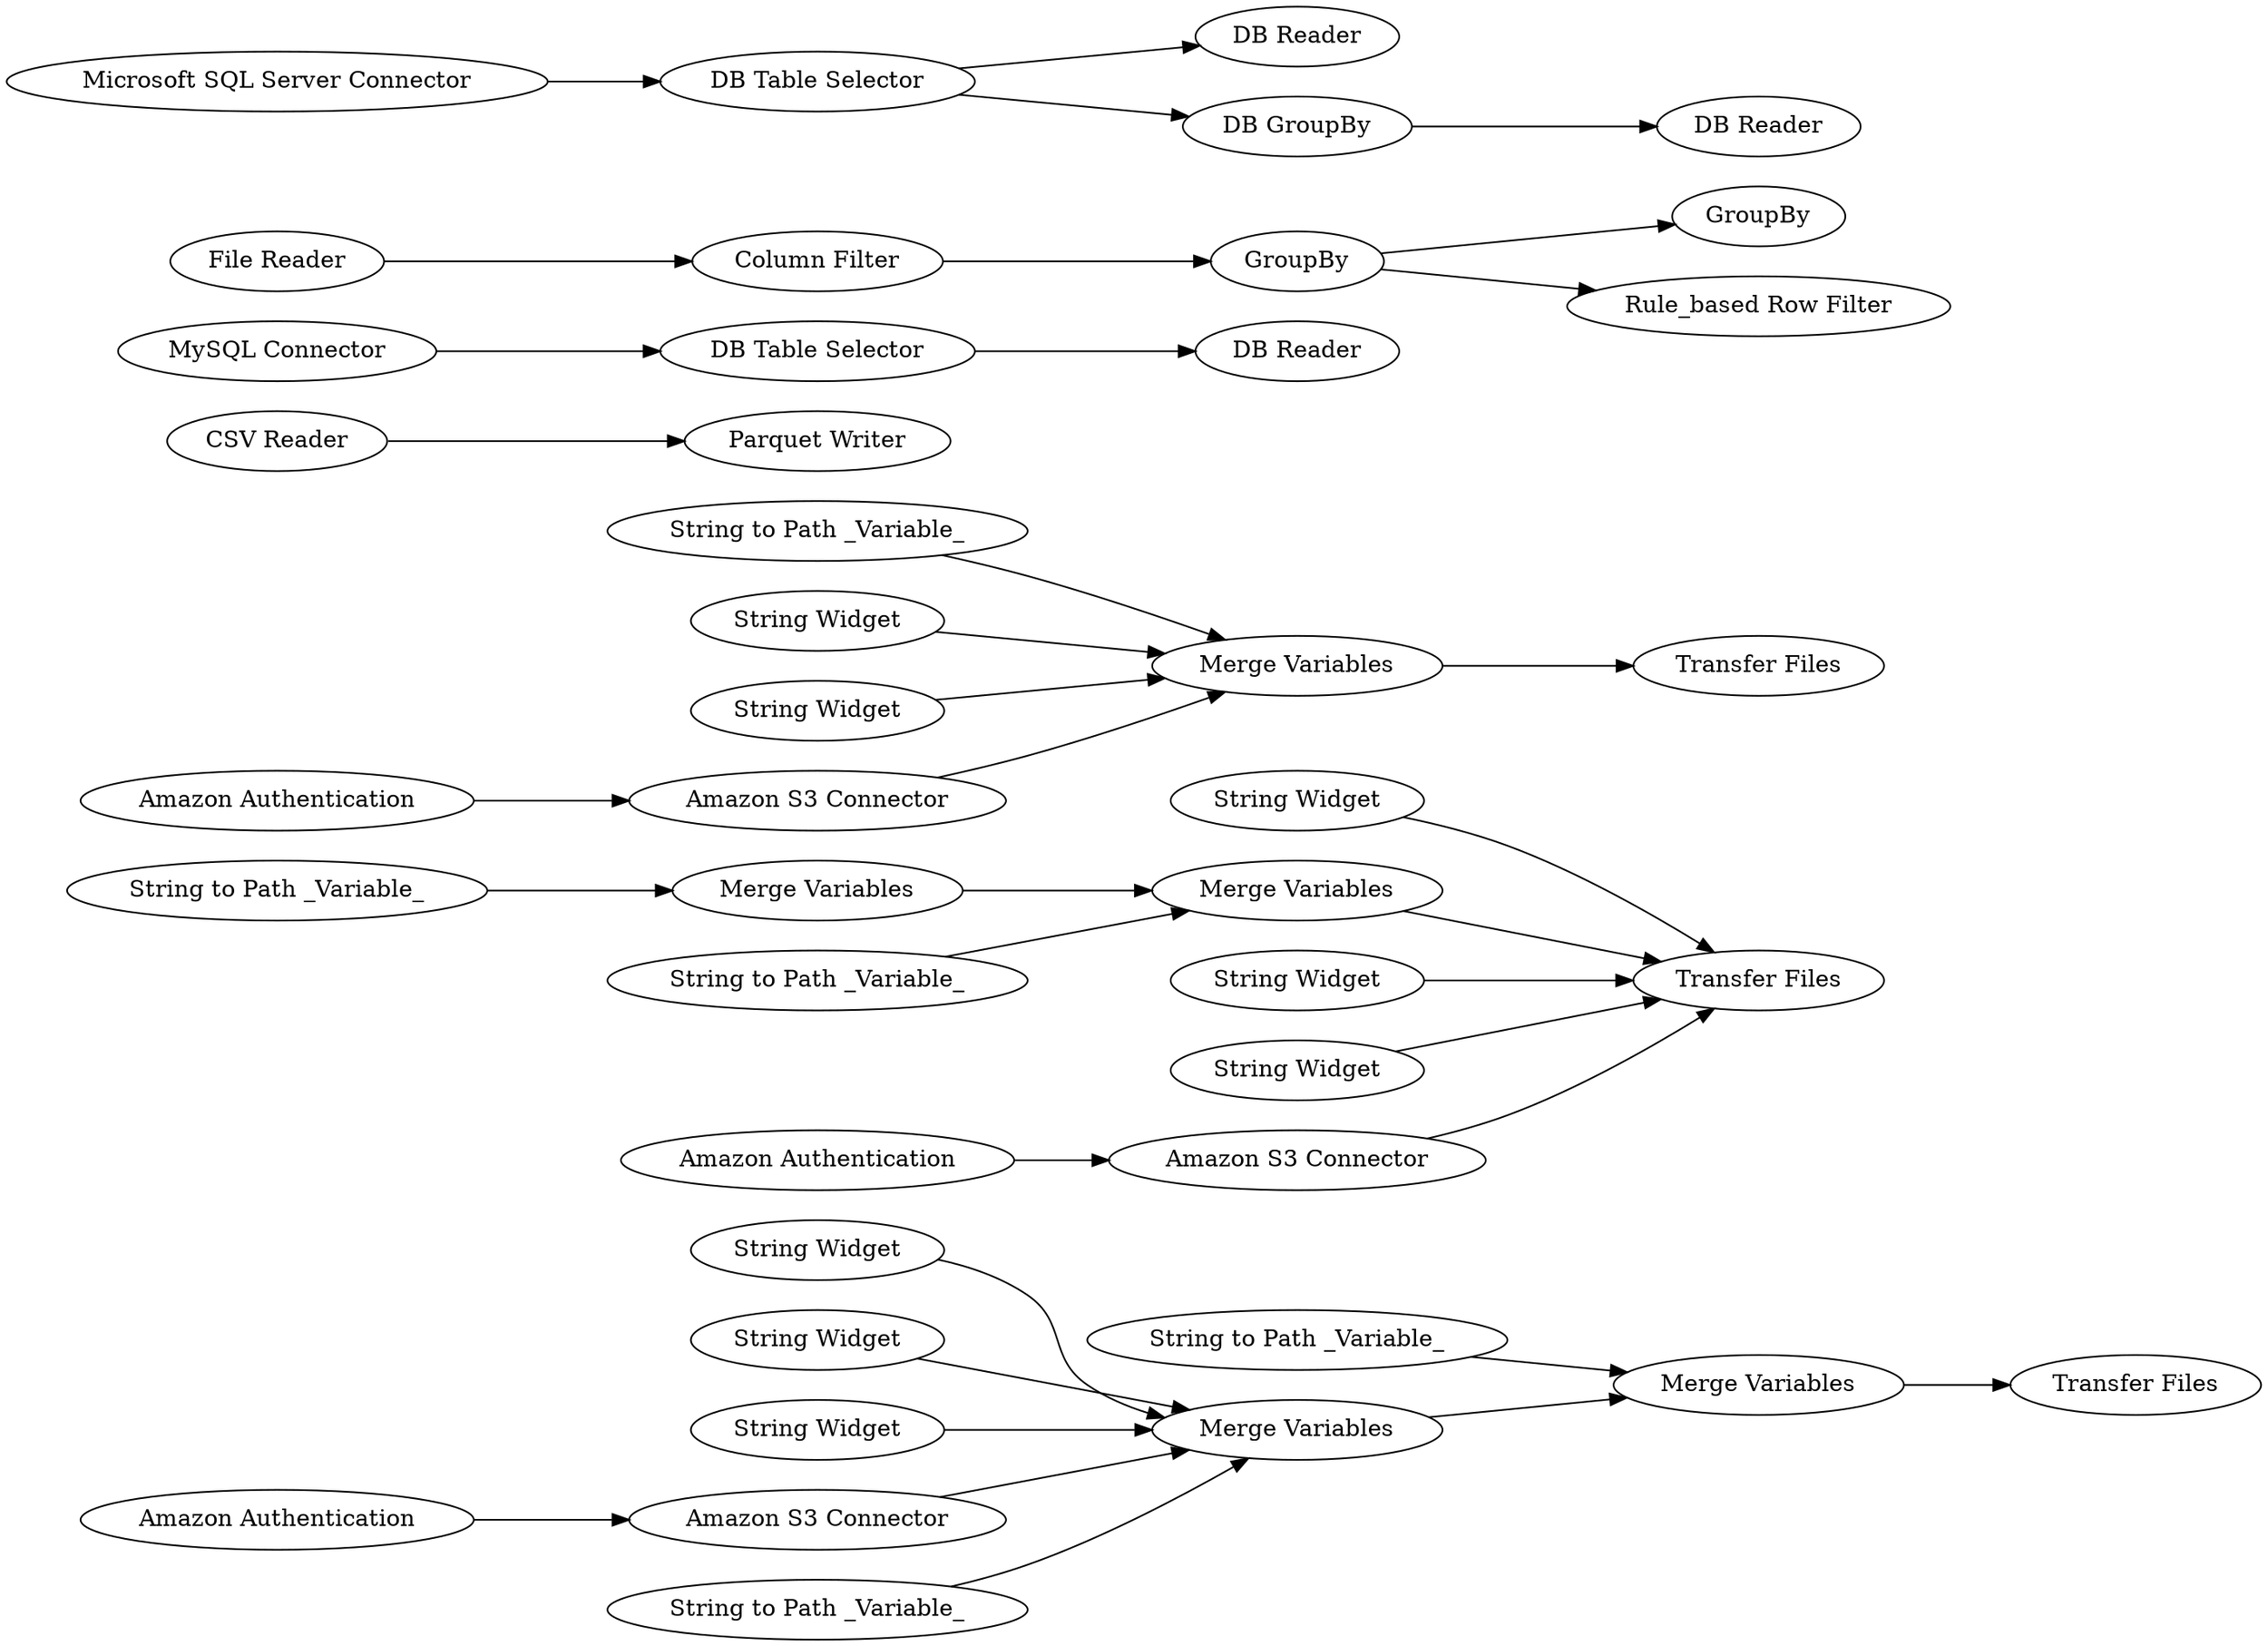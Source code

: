 digraph {
	"-1538822101502145755_48" [label="Merge Variables"]
	"-1985359599594040110_67" [label="String Widget"]
	"-1538822101502145755_50" [label="String to Path _Variable_"]
	"-1414957748305123724_1" [label="Amazon S3 Connector"]
	"-1985359599594040110_10" [label="CSV Reader"]
	"-4757821489460183258_2" [label="Amazon Authentication"]
	"5539340035082695132_2" [label="Amazon Authentication"]
	"-1985359599594040110_14" [label="DB Table Selector"]
	"4079646878977278846_46" [label="String to Path _Variable_"]
	"-1985359599594040110_59" [label="String Widget"]
	"-3023409252507461319_49" [label="Merge Variables"]
	"-1985359599594040110_65" [label="String Widget"]
	"-1985359599594040110_18" [label="File Reader"]
	"-1985359599594040110_29" [label="DB Table Selector"]
	"-1985359599594040110_30" [label="DB Reader"]
	"-1985359599594040110_32" [label="DB GroupBy"]
	"-1538822101502145755_49" [label="Merge Variables"]
	"-3023409252507461319_48" [label="Merge Variables"]
	"-1985359599594040110_27" [label="String Widget"]
	"-1985359599594040110_58" [label="String Widget"]
	"-1985359599594040110_33" [label="DB Reader"]
	"-1985359599594040110_60" [label="String Widget"]
	"-1985359599594040110_17" [label="Column Filter"]
	"-1414957748305123724_2" [label="Amazon Authentication"]
	"-1538822101502145755_45" [label="Transfer Files"]
	"-1985359599594040110_13" [label="MySQL Connector"]
	"-4757821489460183258_1" [label="Amazon S3 Connector"]
	"-1538822101502145755_46" [label="String to Path _Variable_"]
	"-1985359599594040110_11" [label="Parquet Writer"]
	"-1985359599594040110_20" [label=GroupBy]
	"-1985359599594040110_66" [label="String Widget"]
	"-1985359599594040110_19" [label=GroupBy]
	"-1985359599594040110_26" [label="String Widget"]
	"-3023409252507461319_51" [label="Transfer Files"]
	"-3023409252507461319_50" [label="String to Path _Variable_"]
	"4079646878977278846_45" [label="Transfer Files"]
	"-1985359599594040110_31" [label="Microsoft SQL Server Connector"]
	"-1985359599594040110_22" [label="Rule_based Row Filter"]
	"-3023409252507461319_46" [label="String to Path _Variable_"]
	"5539340035082695132_1" [label="Amazon S3 Connector"]
	"4079646878977278846_48" [label="Merge Variables"]
	"-1985359599594040110_28" [label="DB Reader"]
	"5539340035082695132_2" -> "5539340035082695132_1"
	"-1985359599594040110_31" -> "-1985359599594040110_29"
	"-1985359599594040110_10" -> "-1985359599594040110_11"
	"-1538822101502145755_48" -> "-1538822101502145755_49"
	"4079646878977278846_46" -> "4079646878977278846_48"
	"-1985359599594040110_13" -> "-1985359599594040110_14"
	"-1414957748305123724_1" -> "4079646878977278846_48"
	"-1985359599594040110_67" -> "-3023409252507461319_51"
	"-3023409252507461319_46" -> "-3023409252507461319_48"
	"-1985359599594040110_19" -> "-1985359599594040110_20"
	"-1985359599594040110_58" -> "-1538822101502145755_48"
	"-1985359599594040110_26" -> "4079646878977278846_48"
	"-1985359599594040110_27" -> "4079646878977278846_48"
	"-1985359599594040110_32" -> "-1985359599594040110_33"
	"-1985359599594040110_17" -> "-1985359599594040110_19"
	"-1538822101502145755_50" -> "-1538822101502145755_49"
	"-1985359599594040110_65" -> "-3023409252507461319_51"
	"-1538822101502145755_49" -> "-1538822101502145755_45"
	"-1985359599594040110_60" -> "-1538822101502145755_48"
	"-4757821489460183258_1" -> "-1538822101502145755_48"
	"-3023409252507461319_49" -> "-3023409252507461319_51"
	"-1985359599594040110_66" -> "-3023409252507461319_51"
	"4079646878977278846_48" -> "4079646878977278846_45"
	"-1538822101502145755_46" -> "-1538822101502145755_48"
	"-1985359599594040110_14" -> "-1985359599594040110_28"
	"-1985359599594040110_59" -> "-1538822101502145755_48"
	"-3023409252507461319_48" -> "-3023409252507461319_49"
	"-1985359599594040110_19" -> "-1985359599594040110_22"
	"-3023409252507461319_50" -> "-3023409252507461319_49"
	"-1985359599594040110_18" -> "-1985359599594040110_17"
	"5539340035082695132_1" -> "-3023409252507461319_51"
	"-1985359599594040110_29" -> "-1985359599594040110_32"
	"-4757821489460183258_2" -> "-4757821489460183258_1"
	"-1414957748305123724_2" -> "-1414957748305123724_1"
	"-1985359599594040110_29" -> "-1985359599594040110_30"
	rankdir=LR
}
